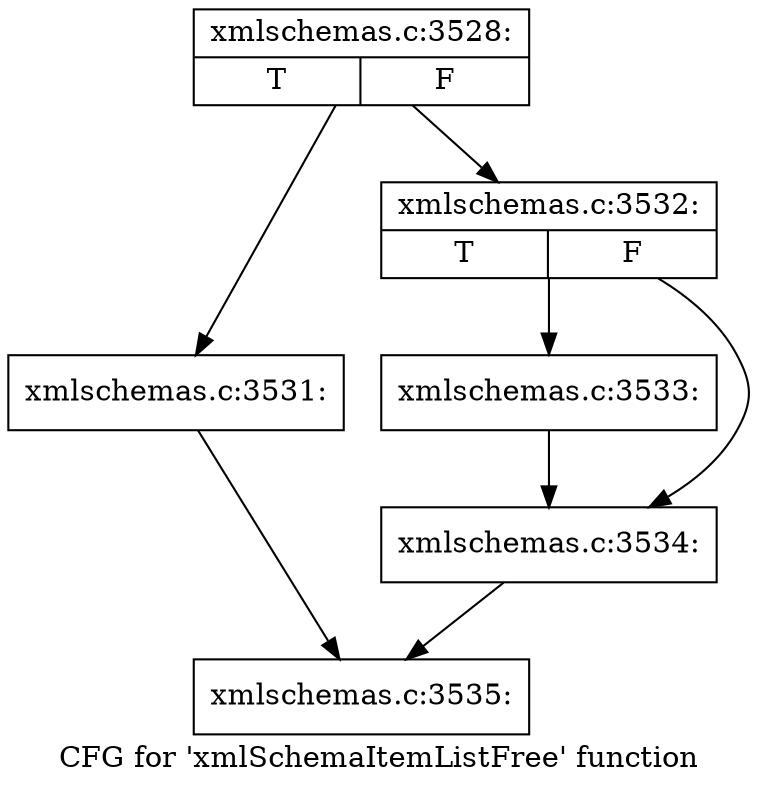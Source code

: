 digraph "CFG for 'xmlSchemaItemListFree' function" {
	label="CFG for 'xmlSchemaItemListFree' function";

	Node0x55d025cf37d0 [shape=record,label="{xmlschemas.c:3528:|{<s0>T|<s1>F}}"];
	Node0x55d025cf37d0 -> Node0x55d025cf3620;
	Node0x55d025cf37d0 -> Node0x55d025cf3670;
	Node0x55d025cf3620 [shape=record,label="{xmlschemas.c:3531:}"];
	Node0x55d025cf3620 -> Node0x55d025cf3730;
	Node0x55d025cf3670 [shape=record,label="{xmlschemas.c:3532:|{<s0>T|<s1>F}}"];
	Node0x55d025cf3670 -> Node0x55d025cf4fd0;
	Node0x55d025cf3670 -> Node0x55d025cf5020;
	Node0x55d025cf4fd0 [shape=record,label="{xmlschemas.c:3533:}"];
	Node0x55d025cf4fd0 -> Node0x55d025cf5020;
	Node0x55d025cf5020 [shape=record,label="{xmlschemas.c:3534:}"];
	Node0x55d025cf5020 -> Node0x55d025cf3730;
	Node0x55d025cf3730 [shape=record,label="{xmlschemas.c:3535:}"];
}
